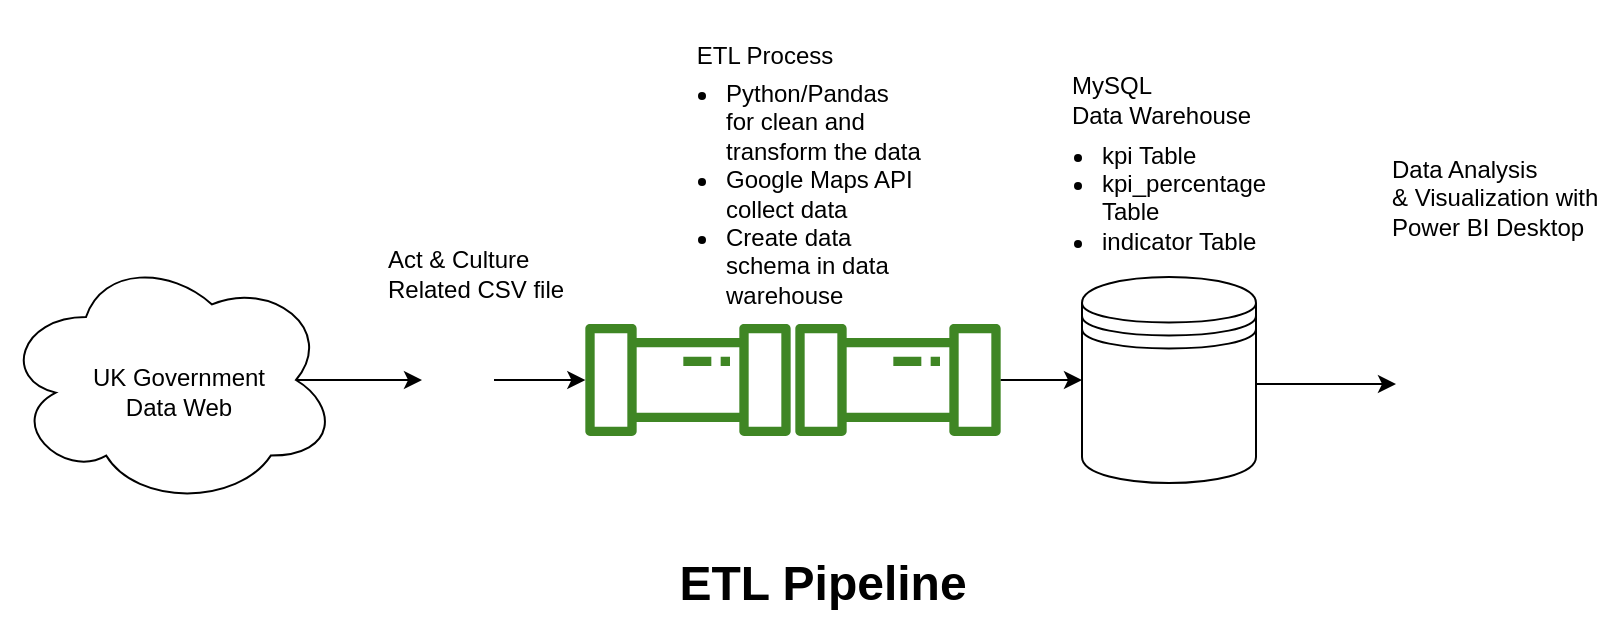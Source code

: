 <mxfile version="20.8.18" type="device"><diagram name="Page-1" id="NJU68X24jFVw28HNm6YK"><mxGraphModel dx="862" dy="430" grid="0" gridSize="10" guides="1" tooltips="1" connect="1" arrows="1" fold="1" page="1" pageScale="1" pageWidth="827" pageHeight="1169" math="0" shadow="0"><root><mxCell id="0"/><mxCell id="1" parent="0"/><mxCell id="3hir_YcgNJF4NgifLyqQ-1" value="" style="ellipse;shape=cloud;whiteSpace=wrap;html=1;" vertex="1" parent="1"><mxGeometry x="15" y="286" width="168" height="126" as="geometry"/></mxCell><mxCell id="3hir_YcgNJF4NgifLyqQ-2" value="" style="shape=image;html=1;verticalAlign=top;verticalLabelPosition=bottom;labelBackgroundColor=#ffffff;imageAspect=0;aspect=fixed;image=https://cdn1.iconfinder.com/data/icons/bootstrap-vol-3/16/filetype-csv-128.png" vertex="1" parent="1"><mxGeometry x="225" y="331" width="36" height="36" as="geometry"/></mxCell><mxCell id="3hir_YcgNJF4NgifLyqQ-4" value="" style="sketch=0;outlineConnect=0;fontColor=#232F3E;gradientColor=none;fillColor=#3F8624;strokeColor=none;dashed=0;verticalLabelPosition=bottom;verticalAlign=top;align=center;html=1;fontSize=12;fontStyle=0;aspect=fixed;pointerEvents=1;shape=mxgraph.aws4.iot_analytics_pipeline;" vertex="1" parent="1"><mxGeometry x="306" y="321" width="104" height="56" as="geometry"/></mxCell><mxCell id="3hir_YcgNJF4NgifLyqQ-6" value="" style="sketch=0;outlineConnect=0;fontColor=#232F3E;gradientColor=none;fillColor=#3F8624;strokeColor=none;dashed=0;verticalLabelPosition=bottom;verticalAlign=top;align=center;html=1;fontSize=12;fontStyle=0;aspect=fixed;pointerEvents=1;shape=mxgraph.aws4.iot_analytics_pipeline;" vertex="1" parent="1"><mxGeometry x="411" y="321" width="104" height="56" as="geometry"/></mxCell><mxCell id="3hir_YcgNJF4NgifLyqQ-7" value="" style="shape=datastore;whiteSpace=wrap;html=1;" vertex="1" parent="1"><mxGeometry x="555" y="297.5" width="87" height="103" as="geometry"/></mxCell><mxCell id="3hir_YcgNJF4NgifLyqQ-12" value="" style="endArrow=classic;html=1;rounded=0;" edge="1" parent="1" source="3hir_YcgNJF4NgifLyqQ-6" target="3hir_YcgNJF4NgifLyqQ-7"><mxGeometry width="50" height="50" relative="1" as="geometry"><mxPoint x="339" y="410" as="sourcePoint"/><mxPoint x="389" y="360" as="targetPoint"/></mxGeometry></mxCell><mxCell id="3hir_YcgNJF4NgifLyqQ-16" value="UK Government Data Web" style="text;strokeColor=none;align=center;fillColor=none;html=1;verticalAlign=middle;whiteSpace=wrap;rounded=0;" vertex="1" parent="1"><mxGeometry x="49" y="327" width="109" height="56" as="geometry"/></mxCell><mxCell id="3hir_YcgNJF4NgifLyqQ-17" value="Act &amp;amp; Culture Related CSV file" style="text;strokeColor=none;align=left;fillColor=none;html=1;verticalAlign=middle;whiteSpace=wrap;rounded=0;" vertex="1" parent="1"><mxGeometry x="206" y="268" width="109" height="56" as="geometry"/></mxCell><mxCell id="3hir_YcgNJF4NgifLyqQ-18" value="ETL Process" style="text;strokeColor=none;align=center;fillColor=none;html=1;verticalAlign=middle;whiteSpace=wrap;rounded=0;" vertex="1" parent="1"><mxGeometry x="342" y="159" width="109" height="56" as="geometry"/></mxCell><mxCell id="3hir_YcgNJF4NgifLyqQ-20" value="MySQL&lt;br&gt;Data Warehouse" style="text;strokeColor=none;align=left;fillColor=none;html=1;verticalAlign=middle;whiteSpace=wrap;rounded=0;" vertex="1" parent="1"><mxGeometry x="548" y="181" width="109" height="56" as="geometry"/></mxCell><mxCell id="3hir_YcgNJF4NgifLyqQ-21" value="&lt;ul&gt;&lt;li&gt;kpi Table&lt;/li&gt;&lt;li&gt;kpi_percentage Table&lt;/li&gt;&lt;li&gt;indicator Table&lt;/li&gt;&lt;/ul&gt;" style="text;strokeColor=none;fillColor=none;html=1;whiteSpace=wrap;verticalAlign=middle;overflow=hidden;" vertex="1" parent="1"><mxGeometry x="523" y="215" width="137" height="80" as="geometry"/></mxCell><mxCell id="3hir_YcgNJF4NgifLyqQ-22" value="&lt;ul&gt;&lt;li&gt;Python/Pandas for clean and transform the data&lt;/li&gt;&lt;li&gt;Google Maps API collect data&lt;/li&gt;&lt;li&gt;Create data schema in data warehouse&lt;/li&gt;&lt;li&gt;Load data to data warehouse&lt;/li&gt;&lt;/ul&gt;" style="text;strokeColor=none;fillColor=none;html=1;whiteSpace=wrap;verticalAlign=middle;overflow=hidden;" vertex="1" parent="1"><mxGeometry x="335" y="184" width="140" height="129" as="geometry"/></mxCell><mxCell id="3hir_YcgNJF4NgifLyqQ-23" value="" style="endArrow=classic;html=1;rounded=0;exitX=1;exitY=0.5;exitDx=0;exitDy=0;" edge="1" parent="1" source="3hir_YcgNJF4NgifLyqQ-2" target="3hir_YcgNJF4NgifLyqQ-4"><mxGeometry width="50" height="50" relative="1" as="geometry"><mxPoint x="446" y="260" as="sourcePoint"/><mxPoint x="496" y="210" as="targetPoint"/></mxGeometry></mxCell><mxCell id="3hir_YcgNJF4NgifLyqQ-24" value="" style="endArrow=classic;html=1;rounded=0;exitX=0.875;exitY=0.5;exitDx=0;exitDy=0;exitPerimeter=0;" edge="1" parent="1" source="3hir_YcgNJF4NgifLyqQ-1" target="3hir_YcgNJF4NgifLyqQ-2"><mxGeometry width="50" height="50" relative="1" as="geometry"><mxPoint x="446" y="260" as="sourcePoint"/><mxPoint x="496" y="210" as="targetPoint"/></mxGeometry></mxCell><mxCell id="3hir_YcgNJF4NgifLyqQ-28" value="" style="shape=image;html=1;verticalAlign=top;verticalLabelPosition=bottom;labelBackgroundColor=#ffffff;imageAspect=0;aspect=fixed;image=https://cdn1.iconfinder.com/data/icons/modern-set-of-digital-symbols/48/options_graph-128.png" vertex="1" parent="1"><mxGeometry x="728" y="326.5" width="48" height="48" as="geometry"/></mxCell><mxCell id="3hir_YcgNJF4NgifLyqQ-29" value="" style="shape=image;html=1;verticalAlign=top;verticalLabelPosition=bottom;labelBackgroundColor=#ffffff;imageAspect=0;aspect=fixed;image=https://cdn4.iconfinder.com/data/icons/essential-app-2/16/statistic-bar-chart-stat-128.png" vertex="1" parent="1"><mxGeometry x="738" y="378.5" width="29" height="29" as="geometry"/></mxCell><mxCell id="3hir_YcgNJF4NgifLyqQ-30" value="" style="shape=image;html=1;verticalAlign=top;verticalLabelPosition=bottom;labelBackgroundColor=#ffffff;imageAspect=0;aspect=fixed;image=https://cdn4.iconfinder.com/data/icons/essential-app-2/16/pie-chart-stat-graph-128.png" vertex="1" parent="1"><mxGeometry x="737" y="290.5" width="30" height="30" as="geometry"/></mxCell><mxCell id="3hir_YcgNJF4NgifLyqQ-34" value="" style="endArrow=classic;html=1;rounded=0;exitX=1;exitY=0.5;exitDx=0;exitDy=0;" edge="1" parent="1"><mxGeometry width="50" height="50" relative="1" as="geometry"><mxPoint x="642" y="351" as="sourcePoint"/><mxPoint x="712" y="351" as="targetPoint"/></mxGeometry></mxCell><mxCell id="3hir_YcgNJF4NgifLyqQ-35" value="Data Analysis&lt;br&gt;&amp;amp; Visualization with Power BI Desktop" style="text;strokeColor=none;align=left;fillColor=none;html=1;verticalAlign=middle;whiteSpace=wrap;rounded=0;" vertex="1" parent="1"><mxGeometry x="708" y="230" width="109" height="56" as="geometry"/></mxCell><mxCell id="3hir_YcgNJF4NgifLyqQ-38" value="ETL Pipeline" style="text;strokeColor=none;fillColor=none;html=1;fontSize=24;fontStyle=1;verticalAlign=middle;align=center;" vertex="1" parent="1"><mxGeometry x="375" y="431" width="100" height="40" as="geometry"/></mxCell></root></mxGraphModel></diagram></mxfile>